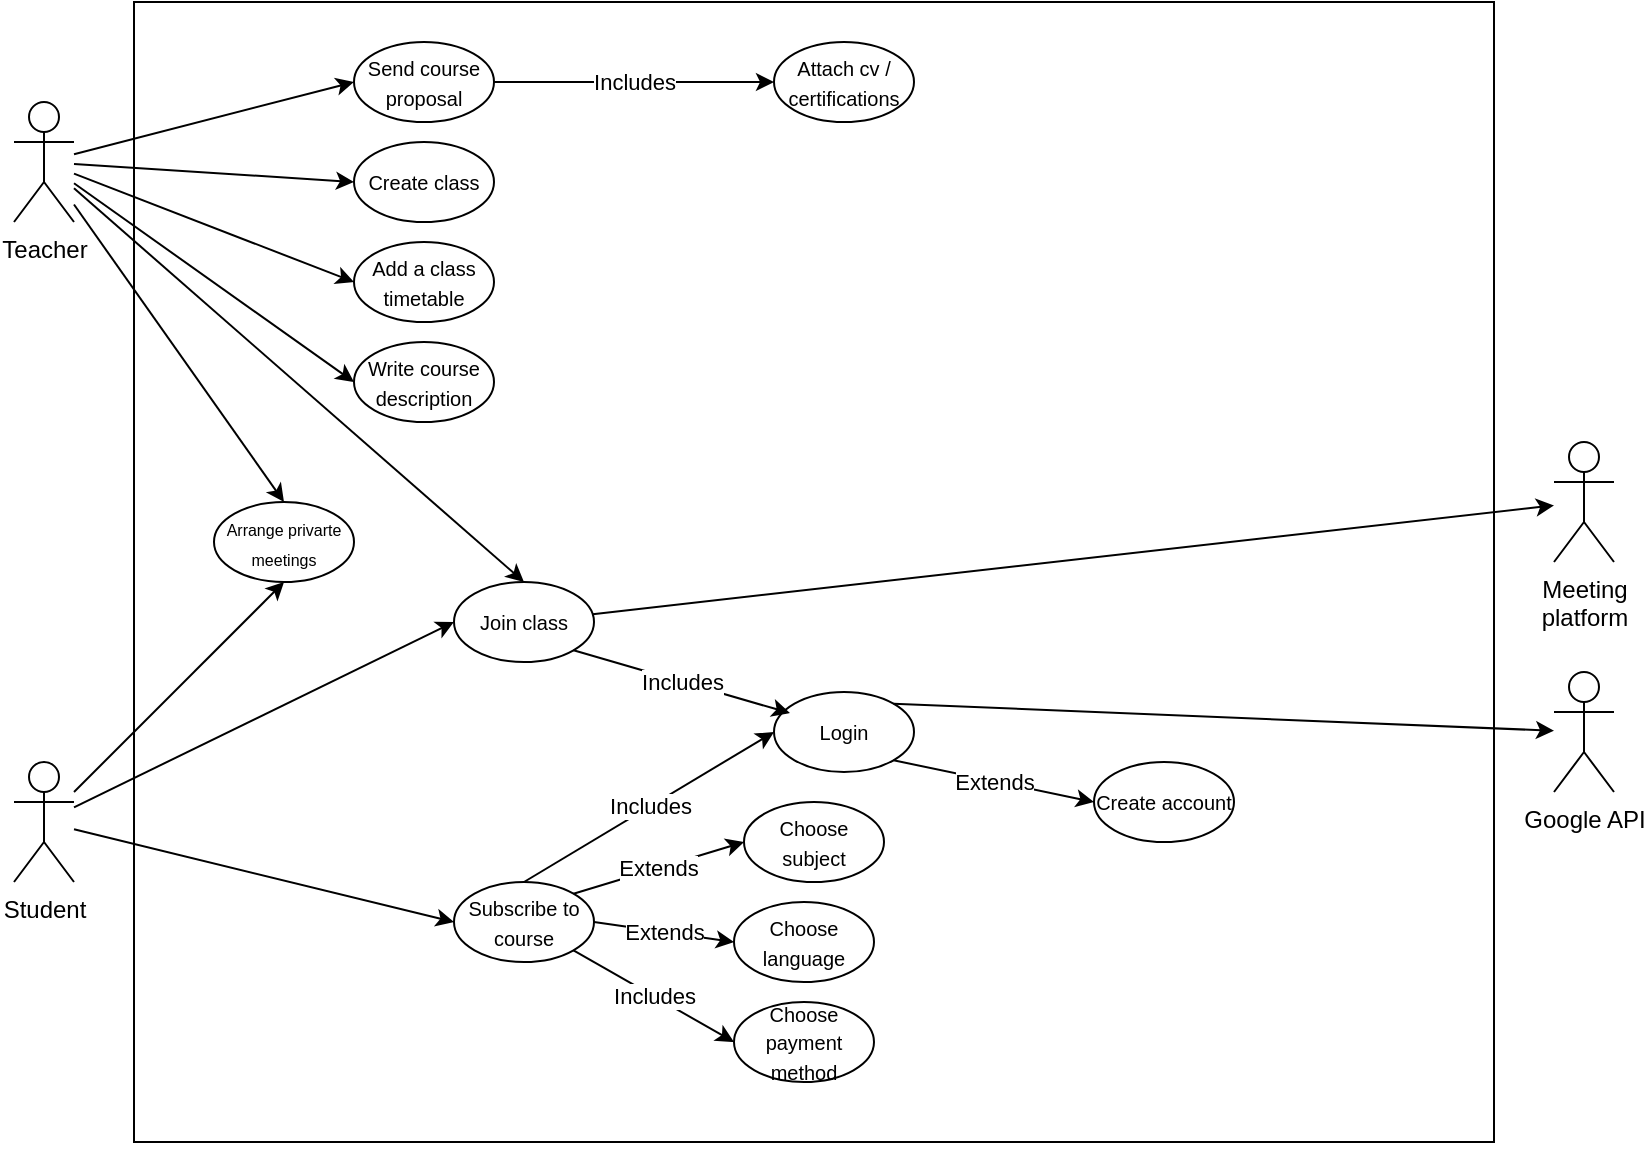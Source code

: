 <mxfile version="22.0.2" type="device">
  <diagram name="Page-1" id="qsq5kdA_PKDA6FZzttXY">
    <mxGraphModel dx="941" dy="1681" grid="1" gridSize="10" guides="1" tooltips="1" connect="1" arrows="1" fold="1" page="1" pageScale="1" pageWidth="850" pageHeight="1100" math="0" shadow="0">
      <root>
        <mxCell id="0" />
        <mxCell id="1" parent="0" />
        <mxCell id="CtAxv3VmGFunPMmdJVhV-1" value="" style="rounded=0;whiteSpace=wrap;html=1;" vertex="1" parent="1">
          <mxGeometry x="80" y="-1060" width="680" height="570" as="geometry" />
        </mxCell>
        <mxCell id="CtAxv3VmGFunPMmdJVhV-2" value="Teacher" style="shape=umlActor;verticalLabelPosition=bottom;verticalAlign=top;html=1;outlineConnect=0;" vertex="1" parent="1">
          <mxGeometry x="20" y="-1010" width="30" height="60" as="geometry" />
        </mxCell>
        <mxCell id="CtAxv3VmGFunPMmdJVhV-3" value="Student" style="shape=umlActor;verticalLabelPosition=bottom;verticalAlign=top;html=1;outlineConnect=0;" vertex="1" parent="1">
          <mxGeometry x="20" y="-680" width="30" height="60" as="geometry" />
        </mxCell>
        <mxCell id="CtAxv3VmGFunPMmdJVhV-4" value="Meeting&lt;br&gt;platform" style="shape=umlActor;verticalLabelPosition=bottom;verticalAlign=top;html=1;outlineConnect=0;" vertex="1" parent="1">
          <mxGeometry x="790" y="-840" width="30" height="60" as="geometry" />
        </mxCell>
        <mxCell id="CtAxv3VmGFunPMmdJVhV-5" value="&lt;font size=&quot;1&quot;&gt;Send course proposal&lt;/font&gt;" style="ellipse;whiteSpace=wrap;html=1;" vertex="1" parent="1">
          <mxGeometry x="190" y="-1040" width="70" height="40" as="geometry" />
        </mxCell>
        <mxCell id="CtAxv3VmGFunPMmdJVhV-6" value="&lt;font size=&quot;1&quot;&gt;Create class&lt;/font&gt;" style="ellipse;whiteSpace=wrap;html=1;" vertex="1" parent="1">
          <mxGeometry x="190" y="-990" width="70" height="40" as="geometry" />
        </mxCell>
        <mxCell id="CtAxv3VmGFunPMmdJVhV-7" value="&lt;font size=&quot;1&quot;&gt;Join class&lt;/font&gt;" style="ellipse;whiteSpace=wrap;html=1;" vertex="1" parent="1">
          <mxGeometry x="240" y="-770" width="70" height="40" as="geometry" />
        </mxCell>
        <mxCell id="CtAxv3VmGFunPMmdJVhV-8" value="&lt;font size=&quot;1&quot;&gt;Add a class timetable&lt;/font&gt;" style="ellipse;whiteSpace=wrap;html=1;" vertex="1" parent="1">
          <mxGeometry x="190" y="-940" width="70" height="40" as="geometry" />
        </mxCell>
        <mxCell id="CtAxv3VmGFunPMmdJVhV-10" value="&lt;font size=&quot;1&quot;&gt;Subscribe to course&lt;/font&gt;" style="ellipse;whiteSpace=wrap;html=1;" vertex="1" parent="1">
          <mxGeometry x="240" y="-620" width="70" height="40" as="geometry" />
        </mxCell>
        <mxCell id="CtAxv3VmGFunPMmdJVhV-11" value="&lt;font size=&quot;1&quot;&gt;Choose payment method&lt;/font&gt;" style="ellipse;whiteSpace=wrap;html=1;" vertex="1" parent="1">
          <mxGeometry x="380" y="-560" width="70" height="40" as="geometry" />
        </mxCell>
        <mxCell id="CtAxv3VmGFunPMmdJVhV-12" value="&lt;font size=&quot;1&quot;&gt;Write course description&lt;/font&gt;" style="ellipse;whiteSpace=wrap;html=1;" vertex="1" parent="1">
          <mxGeometry x="190" y="-890" width="70" height="40" as="geometry" />
        </mxCell>
        <mxCell id="CtAxv3VmGFunPMmdJVhV-13" value="&lt;font size=&quot;1&quot;&gt;Choose language&lt;/font&gt;" style="ellipse;whiteSpace=wrap;html=1;" vertex="1" parent="1">
          <mxGeometry x="380" y="-610" width="70" height="40" as="geometry" />
        </mxCell>
        <mxCell id="CtAxv3VmGFunPMmdJVhV-14" value="&lt;font size=&quot;1&quot;&gt;Choose subject&lt;/font&gt;" style="ellipse;whiteSpace=wrap;html=1;" vertex="1" parent="1">
          <mxGeometry x="385" y="-660" width="70" height="40" as="geometry" />
        </mxCell>
        <mxCell id="CtAxv3VmGFunPMmdJVhV-15" value="&lt;font size=&quot;1&quot;&gt;Login&lt;/font&gt;" style="ellipse;whiteSpace=wrap;html=1;" vertex="1" parent="1">
          <mxGeometry x="400" y="-715" width="70" height="40" as="geometry" />
        </mxCell>
        <mxCell id="CtAxv3VmGFunPMmdJVhV-16" value="&lt;font size=&quot;1&quot;&gt;Create account&lt;/font&gt;" style="ellipse;whiteSpace=wrap;html=1;" vertex="1" parent="1">
          <mxGeometry x="560" y="-680" width="70" height="40" as="geometry" />
        </mxCell>
        <mxCell id="CtAxv3VmGFunPMmdJVhV-17" value="" style="endArrow=classic;html=1;rounded=0;entryX=0;entryY=0.5;entryDx=0;entryDy=0;" edge="1" parent="1" source="CtAxv3VmGFunPMmdJVhV-2" target="CtAxv3VmGFunPMmdJVhV-5">
          <mxGeometry width="50" height="50" relative="1" as="geometry">
            <mxPoint x="380" y="-880" as="sourcePoint" />
            <mxPoint x="430" y="-930" as="targetPoint" />
          </mxGeometry>
        </mxCell>
        <mxCell id="CtAxv3VmGFunPMmdJVhV-18" value="" style="endArrow=classic;html=1;rounded=0;entryX=0;entryY=0.5;entryDx=0;entryDy=0;" edge="1" parent="1" source="CtAxv3VmGFunPMmdJVhV-2" target="CtAxv3VmGFunPMmdJVhV-6">
          <mxGeometry width="50" height="50" relative="1" as="geometry">
            <mxPoint x="50" y="-980" as="sourcePoint" />
            <mxPoint x="200" y="-1010" as="targetPoint" />
          </mxGeometry>
        </mxCell>
        <mxCell id="CtAxv3VmGFunPMmdJVhV-19" value="" style="endArrow=classic;html=1;rounded=0;entryX=0;entryY=0.5;entryDx=0;entryDy=0;" edge="1" parent="1" source="CtAxv3VmGFunPMmdJVhV-2" target="CtAxv3VmGFunPMmdJVhV-8">
          <mxGeometry width="50" height="50" relative="1" as="geometry">
            <mxPoint x="60" y="-970" as="sourcePoint" />
            <mxPoint x="200" y="-960" as="targetPoint" />
          </mxGeometry>
        </mxCell>
        <mxCell id="CtAxv3VmGFunPMmdJVhV-20" value="" style="endArrow=classic;html=1;rounded=0;entryX=0;entryY=0.5;entryDx=0;entryDy=0;" edge="1" parent="1" source="CtAxv3VmGFunPMmdJVhV-2" target="CtAxv3VmGFunPMmdJVhV-12">
          <mxGeometry width="50" height="50" relative="1" as="geometry">
            <mxPoint x="60" y="-964" as="sourcePoint" />
            <mxPoint x="200" y="-910" as="targetPoint" />
          </mxGeometry>
        </mxCell>
        <mxCell id="CtAxv3VmGFunPMmdJVhV-21" value="" style="endArrow=classic;html=1;rounded=0;entryX=0.5;entryY=0;entryDx=0;entryDy=0;" edge="1" parent="1" source="CtAxv3VmGFunPMmdJVhV-2" target="CtAxv3VmGFunPMmdJVhV-7">
          <mxGeometry width="50" height="50" relative="1" as="geometry">
            <mxPoint x="60" y="-959" as="sourcePoint" />
            <mxPoint x="200" y="-860" as="targetPoint" />
          </mxGeometry>
        </mxCell>
        <mxCell id="CtAxv3VmGFunPMmdJVhV-22" value="" style="endArrow=classic;html=1;rounded=0;entryX=0;entryY=0.5;entryDx=0;entryDy=0;" edge="1" parent="1" source="CtAxv3VmGFunPMmdJVhV-3" target="CtAxv3VmGFunPMmdJVhV-7">
          <mxGeometry width="50" height="50" relative="1" as="geometry">
            <mxPoint x="60" y="-949" as="sourcePoint" />
            <mxPoint x="235" y="-705" as="targetPoint" />
          </mxGeometry>
        </mxCell>
        <mxCell id="CtAxv3VmGFunPMmdJVhV-23" value="" style="endArrow=classic;html=1;rounded=0;entryX=0;entryY=0.5;entryDx=0;entryDy=0;" edge="1" parent="1" source="CtAxv3VmGFunPMmdJVhV-3" target="CtAxv3VmGFunPMmdJVhV-10">
          <mxGeometry width="50" height="50" relative="1" as="geometry">
            <mxPoint x="60" y="-449" as="sourcePoint" />
            <mxPoint x="235" y="-665" as="targetPoint" />
          </mxGeometry>
        </mxCell>
        <mxCell id="CtAxv3VmGFunPMmdJVhV-38" value="Includes" style="endArrow=classic;html=1;rounded=0;exitX=1;exitY=1;exitDx=0;exitDy=0;entryX=0;entryY=0.5;entryDx=0;entryDy=0;" edge="1" parent="1" source="CtAxv3VmGFunPMmdJVhV-10" target="CtAxv3VmGFunPMmdJVhV-11">
          <mxGeometry relative="1" as="geometry">
            <mxPoint x="350" y="-510" as="sourcePoint" />
            <mxPoint x="450" y="-510" as="targetPoint" />
          </mxGeometry>
        </mxCell>
        <mxCell id="CtAxv3VmGFunPMmdJVhV-40" value="Includes" style="endArrow=classic;html=1;rounded=0;exitX=0.5;exitY=0;exitDx=0;exitDy=0;entryX=0;entryY=0.5;entryDx=0;entryDy=0;" edge="1" parent="1" source="CtAxv3VmGFunPMmdJVhV-10" target="CtAxv3VmGFunPMmdJVhV-15">
          <mxGeometry relative="1" as="geometry">
            <mxPoint x="270" y="-370" as="sourcePoint" />
            <mxPoint x="380" y="-370" as="targetPoint" />
          </mxGeometry>
        </mxCell>
        <mxCell id="CtAxv3VmGFunPMmdJVhV-41" value="Extends" style="endArrow=classic;html=1;rounded=0;exitX=1;exitY=0.5;exitDx=0;exitDy=0;entryX=0;entryY=0.5;entryDx=0;entryDy=0;" edge="1" parent="1" source="CtAxv3VmGFunPMmdJVhV-10" target="CtAxv3VmGFunPMmdJVhV-13">
          <mxGeometry relative="1" as="geometry">
            <mxPoint x="270" y="-370" as="sourcePoint" />
            <mxPoint x="380" y="-370" as="targetPoint" />
          </mxGeometry>
        </mxCell>
        <mxCell id="CtAxv3VmGFunPMmdJVhV-42" value="Extends" style="endArrow=classic;html=1;rounded=0;exitX=1;exitY=0;exitDx=0;exitDy=0;entryX=0;entryY=0.5;entryDx=0;entryDy=0;" edge="1" parent="1" source="CtAxv3VmGFunPMmdJVhV-10" target="CtAxv3VmGFunPMmdJVhV-14">
          <mxGeometry relative="1" as="geometry">
            <mxPoint x="260" y="-384" as="sourcePoint" />
            <mxPoint x="380" y="-420" as="targetPoint" />
          </mxGeometry>
        </mxCell>
        <mxCell id="CtAxv3VmGFunPMmdJVhV-43" value="Extends" style="endArrow=classic;html=1;rounded=0;exitX=1;exitY=1;exitDx=0;exitDy=0;entryX=0;entryY=0.5;entryDx=0;entryDy=0;" edge="1" parent="1" source="CtAxv3VmGFunPMmdJVhV-15" target="CtAxv3VmGFunPMmdJVhV-16">
          <mxGeometry relative="1" as="geometry">
            <mxPoint x="260" y="-384" as="sourcePoint" />
            <mxPoint x="380" y="-470" as="targetPoint" />
          </mxGeometry>
        </mxCell>
        <mxCell id="CtAxv3VmGFunPMmdJVhV-44" value="" style="endArrow=classic;html=1;rounded=0;" edge="1" parent="1" source="CtAxv3VmGFunPMmdJVhV-7" target="CtAxv3VmGFunPMmdJVhV-4">
          <mxGeometry width="50" height="50" relative="1" as="geometry">
            <mxPoint x="400" y="-680" as="sourcePoint" />
            <mxPoint x="450" y="-730" as="targetPoint" />
          </mxGeometry>
        </mxCell>
        <mxCell id="CtAxv3VmGFunPMmdJVhV-45" value="Google API" style="shape=umlActor;verticalLabelPosition=bottom;verticalAlign=top;html=1;outlineConnect=0;" vertex="1" parent="1">
          <mxGeometry x="790" y="-725" width="30" height="60" as="geometry" />
        </mxCell>
        <mxCell id="CtAxv3VmGFunPMmdJVhV-46" value="" style="endArrow=classic;html=1;rounded=0;exitX=1;exitY=0;exitDx=0;exitDy=0;" edge="1" parent="1" source="CtAxv3VmGFunPMmdJVhV-15" target="CtAxv3VmGFunPMmdJVhV-45">
          <mxGeometry width="50" height="50" relative="1" as="geometry">
            <mxPoint x="650" y="-710" as="sourcePoint" />
            <mxPoint x="700" y="-760" as="targetPoint" />
          </mxGeometry>
        </mxCell>
        <mxCell id="CtAxv3VmGFunPMmdJVhV-47" style="edgeStyle=orthogonalEdgeStyle;rounded=0;orthogonalLoop=1;jettySize=auto;html=1;exitX=0.5;exitY=1;exitDx=0;exitDy=0;" edge="1" parent="1" source="CtAxv3VmGFunPMmdJVhV-1" target="CtAxv3VmGFunPMmdJVhV-1">
          <mxGeometry relative="1" as="geometry" />
        </mxCell>
        <mxCell id="CtAxv3VmGFunPMmdJVhV-48" value="&lt;font size=&quot;1&quot;&gt;Attach cv / certifications&lt;/font&gt;" style="ellipse;whiteSpace=wrap;html=1;" vertex="1" parent="1">
          <mxGeometry x="400" y="-1040" width="70" height="40" as="geometry" />
        </mxCell>
        <mxCell id="CtAxv3VmGFunPMmdJVhV-49" value="Includes" style="endArrow=classic;html=1;rounded=0;exitX=1;exitY=1;exitDx=0;exitDy=0;entryX=0.114;entryY=0.264;entryDx=0;entryDy=0;entryPerimeter=0;" edge="1" parent="1" source="CtAxv3VmGFunPMmdJVhV-7" target="CtAxv3VmGFunPMmdJVhV-15">
          <mxGeometry relative="1" as="geometry">
            <mxPoint x="285" y="-610" as="sourcePoint" />
            <mxPoint x="410" y="-685" as="targetPoint" />
          </mxGeometry>
        </mxCell>
        <mxCell id="CtAxv3VmGFunPMmdJVhV-52" value="Includes" style="endArrow=classic;html=1;rounded=0;exitX=1;exitY=0.5;exitDx=0;exitDy=0;entryX=0;entryY=0.5;entryDx=0;entryDy=0;" edge="1" parent="1" source="CtAxv3VmGFunPMmdJVhV-5" target="CtAxv3VmGFunPMmdJVhV-48">
          <mxGeometry relative="1" as="geometry">
            <mxPoint x="285" y="-610" as="sourcePoint" />
            <mxPoint x="410" y="-685" as="targetPoint" />
          </mxGeometry>
        </mxCell>
        <mxCell id="CtAxv3VmGFunPMmdJVhV-53" value="&lt;font style=&quot;font-size: 8px;&quot;&gt;Arrange privarte meetings&lt;/font&gt;" style="ellipse;whiteSpace=wrap;html=1;" vertex="1" parent="1">
          <mxGeometry x="120" y="-810" width="70" height="40" as="geometry" />
        </mxCell>
        <mxCell id="CtAxv3VmGFunPMmdJVhV-54" value="" style="endArrow=classic;html=1;rounded=0;entryX=0.5;entryY=0;entryDx=0;entryDy=0;" edge="1" parent="1" source="CtAxv3VmGFunPMmdJVhV-2" target="CtAxv3VmGFunPMmdJVhV-53">
          <mxGeometry width="50" height="50" relative="1" as="geometry">
            <mxPoint x="440" y="-810" as="sourcePoint" />
            <mxPoint x="490" y="-860" as="targetPoint" />
          </mxGeometry>
        </mxCell>
        <mxCell id="CtAxv3VmGFunPMmdJVhV-55" value="" style="endArrow=classic;html=1;rounded=0;entryX=0.5;entryY=1;entryDx=0;entryDy=0;" edge="1" parent="1" source="CtAxv3VmGFunPMmdJVhV-3" target="CtAxv3VmGFunPMmdJVhV-53">
          <mxGeometry width="50" height="50" relative="1" as="geometry">
            <mxPoint x="60" y="-949" as="sourcePoint" />
            <mxPoint x="165" y="-800" as="targetPoint" />
          </mxGeometry>
        </mxCell>
      </root>
    </mxGraphModel>
  </diagram>
</mxfile>
